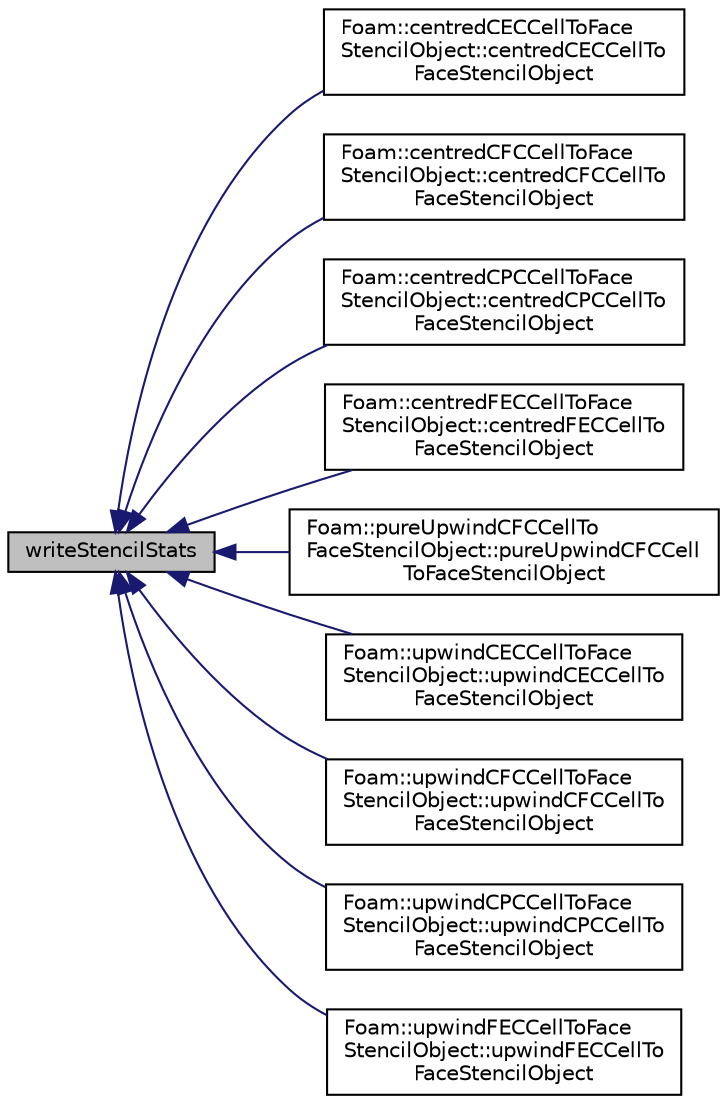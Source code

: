 digraph "writeStencilStats"
{
  bgcolor="transparent";
  edge [fontname="Helvetica",fontsize="10",labelfontname="Helvetica",labelfontsize="10"];
  node [fontname="Helvetica",fontsize="10",shape=record];
  rankdir="LR";
  Node1 [label="writeStencilStats",height=0.2,width=0.4,color="black", fillcolor="grey75", style="filled", fontcolor="black"];
  Node1 -> Node2 [dir="back",color="midnightblue",fontsize="10",style="solid",fontname="Helvetica"];
  Node2 [label="Foam::centredCECCellToFace\lStencilObject::centredCECCellTo\lFaceStencilObject",height=0.2,width=0.4,color="black",URL="$a00246.html#aed500b88db9ee98d0e199f75320058e9",tooltip="Construct from uncompacted face stencil. "];
  Node1 -> Node3 [dir="back",color="midnightblue",fontsize="10",style="solid",fontname="Helvetica"];
  Node3 [label="Foam::centredCFCCellToFace\lStencilObject::centredCFCCellTo\lFaceStencilObject",height=0.2,width=0.4,color="black",URL="$a00248.html#a72e1b2c15a4b5e767731254c51d90c9c",tooltip="Construct from uncompacted face stencil. "];
  Node1 -> Node4 [dir="back",color="midnightblue",fontsize="10",style="solid",fontname="Helvetica"];
  Node4 [label="Foam::centredCPCCellToFace\lStencilObject::centredCPCCellTo\lFaceStencilObject",height=0.2,width=0.4,color="black",URL="$a00251.html#ac67f9a7b7e325cfc82f3d6718f1c7763",tooltip="Construct from uncompacted face stencil. "];
  Node1 -> Node5 [dir="back",color="midnightblue",fontsize="10",style="solid",fontname="Helvetica"];
  Node5 [label="Foam::centredFECCellToFace\lStencilObject::centredFECCellTo\lFaceStencilObject",height=0.2,width=0.4,color="black",URL="$a00252.html#ae28c5d9c7890cb731fb8d77e1adac291",tooltip="Construct from uncompacted face stencil. "];
  Node1 -> Node6 [dir="back",color="midnightblue",fontsize="10",style="solid",fontname="Helvetica"];
  Node6 [label="Foam::pureUpwindCFCCellTo\lFaceStencilObject::pureUpwindCFCCell\lToFaceStencilObject",height=0.2,width=0.4,color="black",URL="$a02090.html#a57685e7983e08b0af7bd791a5012017b",tooltip="Construct from uncompacted face stencil. "];
  Node1 -> Node7 [dir="back",color="midnightblue",fontsize="10",style="solid",fontname="Helvetica"];
  Node7 [label="Foam::upwindCECCellToFace\lStencilObject::upwindCECCellTo\lFaceStencilObject",height=0.2,width=0.4,color="black",URL="$a02884.html#a1604d2b4a4148e8296f419fda9d7f453",tooltip="Construct from uncompacted face stencil. "];
  Node1 -> Node8 [dir="back",color="midnightblue",fontsize="10",style="solid",fontname="Helvetica"];
  Node8 [label="Foam::upwindCFCCellToFace\lStencilObject::upwindCFCCellTo\lFaceStencilObject",height=0.2,width=0.4,color="black",URL="$a02885.html#a3acb1627b980d76e6f3c09c424005f4f",tooltip="Construct from uncompacted face stencil. "];
  Node1 -> Node9 [dir="back",color="midnightblue",fontsize="10",style="solid",fontname="Helvetica"];
  Node9 [label="Foam::upwindCPCCellToFace\lStencilObject::upwindCPCCellTo\lFaceStencilObject",height=0.2,width=0.4,color="black",URL="$a02886.html#afc74e3f21c5fbba3bae59601165db696",tooltip="Construct from uncompacted face stencil. "];
  Node1 -> Node10 [dir="back",color="midnightblue",fontsize="10",style="solid",fontname="Helvetica"];
  Node10 [label="Foam::upwindFECCellToFace\lStencilObject::upwindFECCellTo\lFaceStencilObject",height=0.2,width=0.4,color="black",URL="$a02887.html#a67d43cff287cd626d9d5b0837b78cefd",tooltip="Construct from uncompacted face stencil. "];
}
